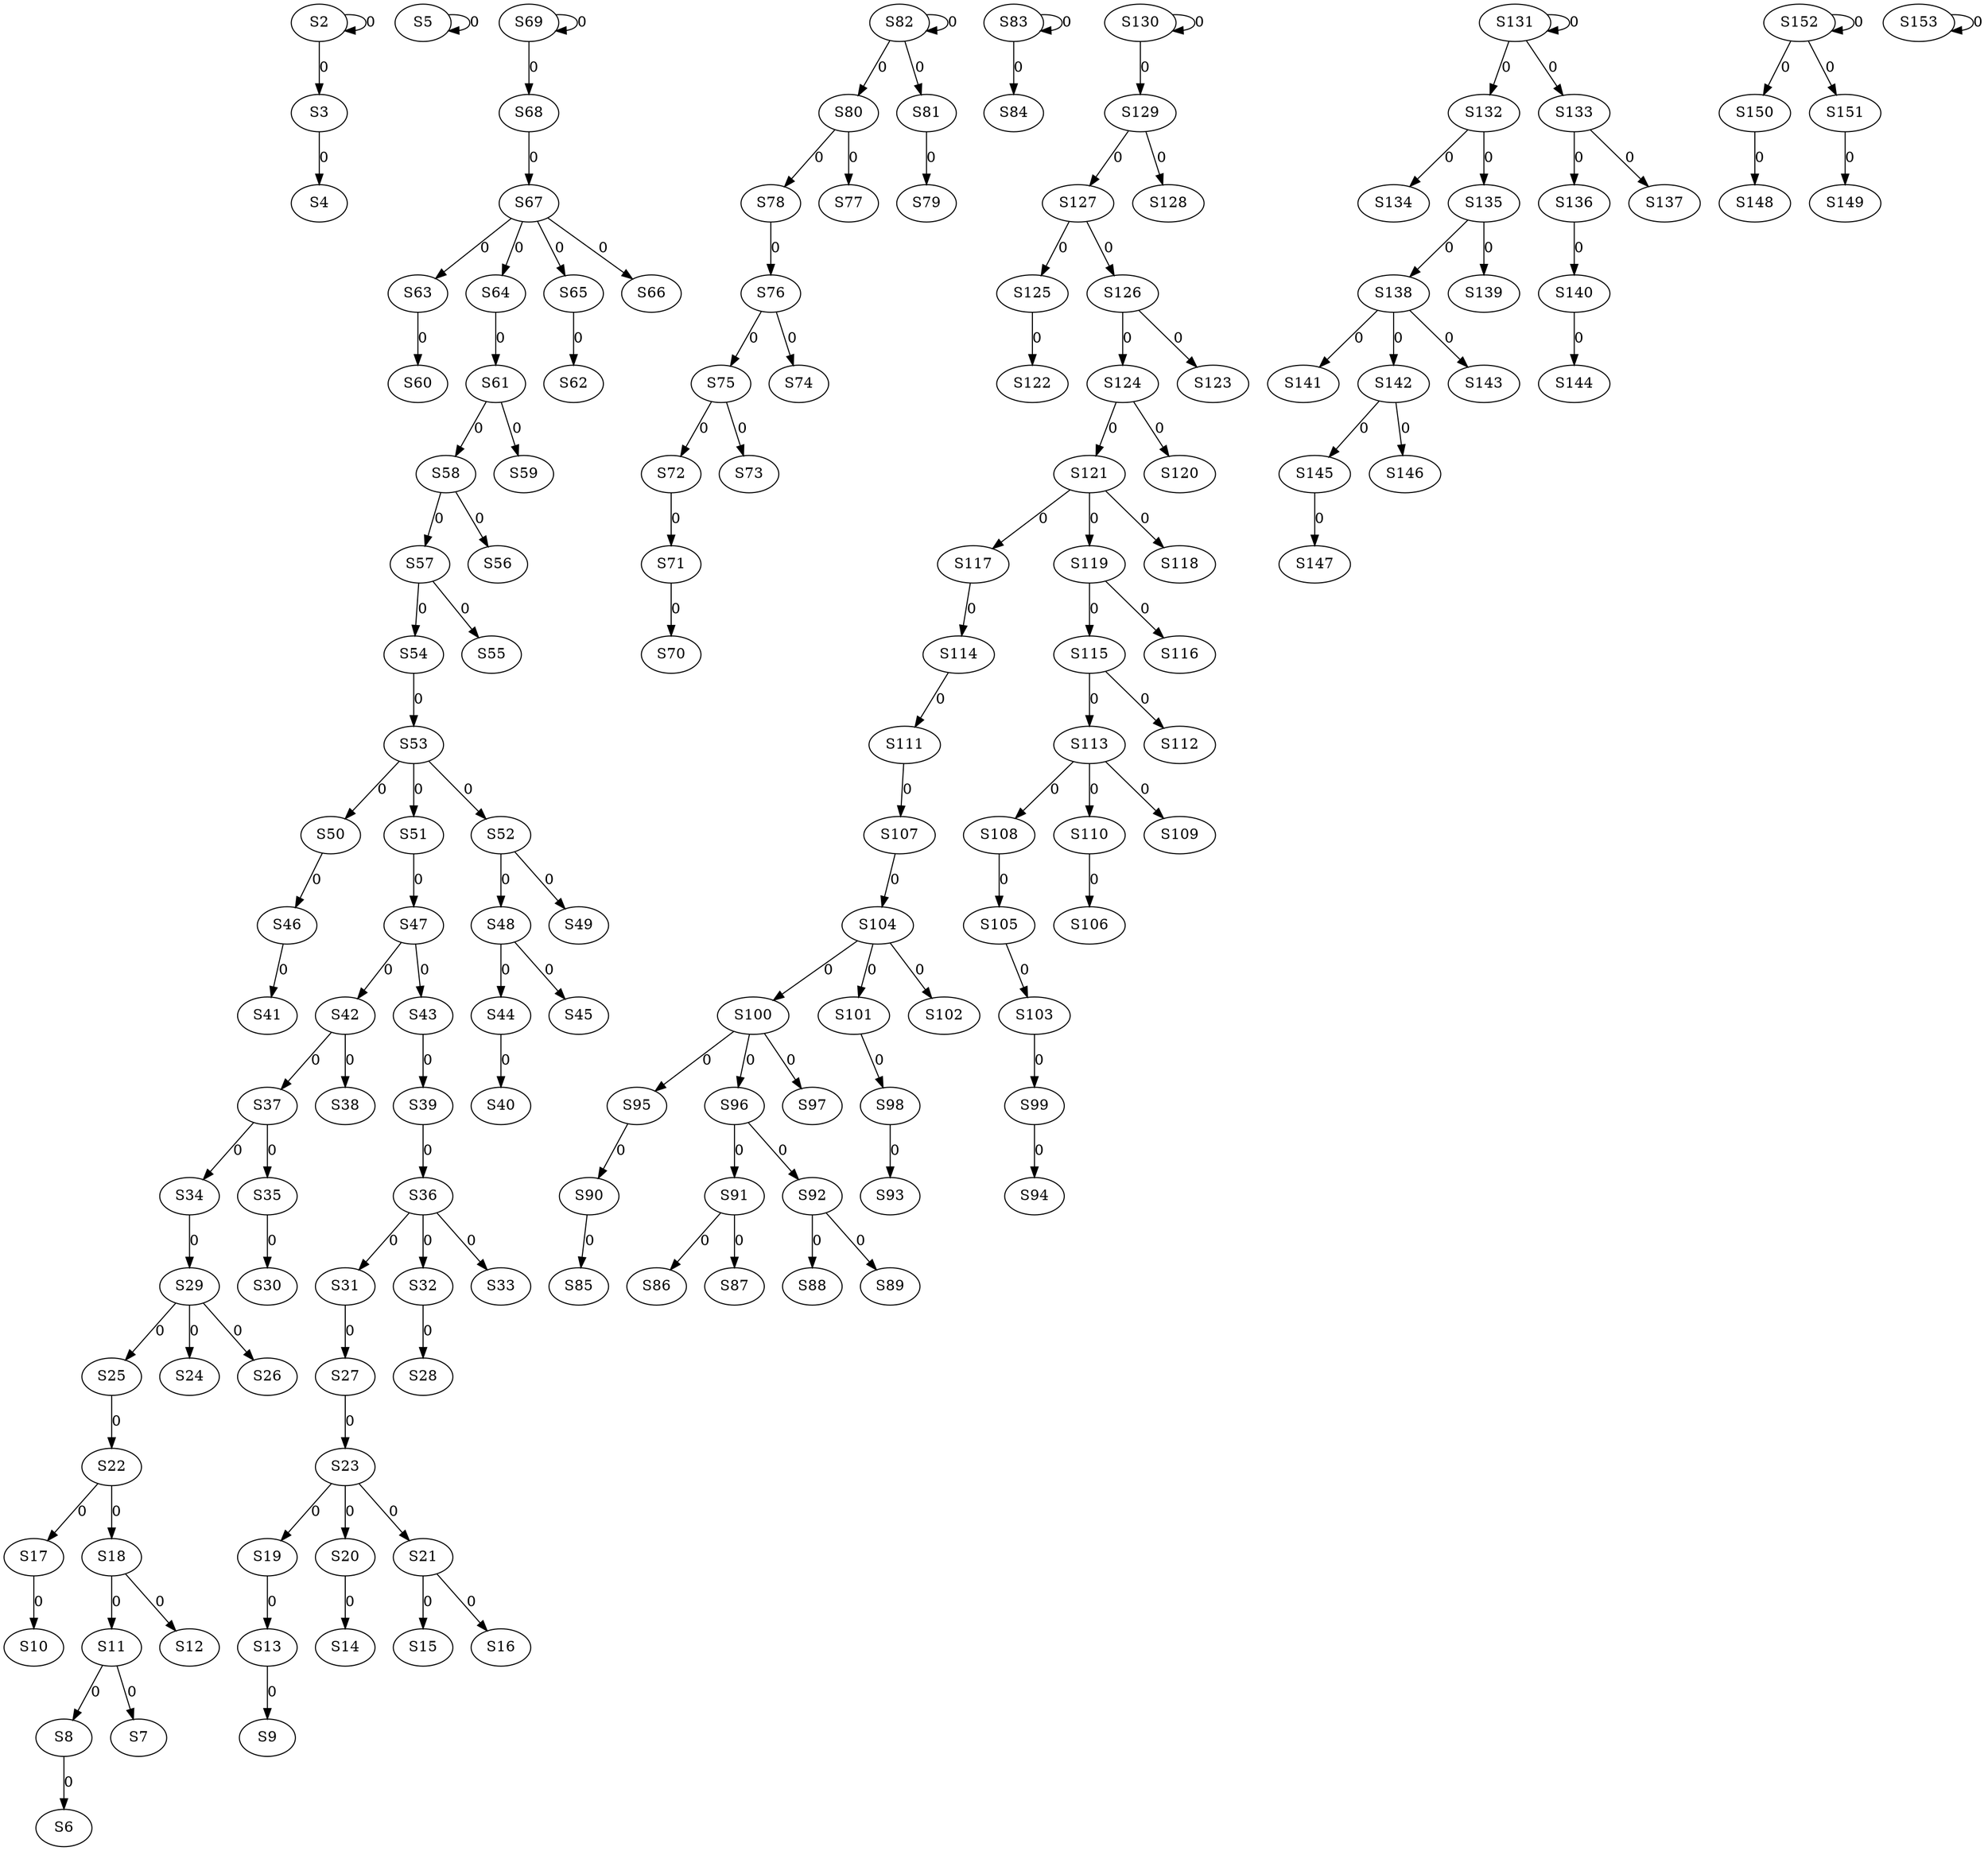 strict digraph {
	S2 -> S2 [ label = 0 ];
	S2 -> S3 [ label = 0 ];
	S3 -> S4 [ label = 0 ];
	S5 -> S5 [ label = 0 ];
	S8 -> S6 [ label = 0 ];
	S11 -> S7 [ label = 0 ];
	S11 -> S8 [ label = 0 ];
	S13 -> S9 [ label = 0 ];
	S17 -> S10 [ label = 0 ];
	S18 -> S11 [ label = 0 ];
	S18 -> S12 [ label = 0 ];
	S19 -> S13 [ label = 0 ];
	S20 -> S14 [ label = 0 ];
	S21 -> S15 [ label = 0 ];
	S21 -> S16 [ label = 0 ];
	S22 -> S17 [ label = 0 ];
	S22 -> S18 [ label = 0 ];
	S23 -> S19 [ label = 0 ];
	S23 -> S20 [ label = 0 ];
	S23 -> S21 [ label = 0 ];
	S25 -> S22 [ label = 0 ];
	S27 -> S23 [ label = 0 ];
	S29 -> S24 [ label = 0 ];
	S29 -> S25 [ label = 0 ];
	S29 -> S26 [ label = 0 ];
	S31 -> S27 [ label = 0 ];
	S32 -> S28 [ label = 0 ];
	S34 -> S29 [ label = 0 ];
	S35 -> S30 [ label = 0 ];
	S36 -> S31 [ label = 0 ];
	S36 -> S32 [ label = 0 ];
	S36 -> S33 [ label = 0 ];
	S37 -> S34 [ label = 0 ];
	S37 -> S35 [ label = 0 ];
	S39 -> S36 [ label = 0 ];
	S42 -> S37 [ label = 0 ];
	S42 -> S38 [ label = 0 ];
	S43 -> S39 [ label = 0 ];
	S44 -> S40 [ label = 0 ];
	S46 -> S41 [ label = 0 ];
	S47 -> S42 [ label = 0 ];
	S47 -> S43 [ label = 0 ];
	S48 -> S44 [ label = 0 ];
	S48 -> S45 [ label = 0 ];
	S50 -> S46 [ label = 0 ];
	S51 -> S47 [ label = 0 ];
	S52 -> S48 [ label = 0 ];
	S52 -> S49 [ label = 0 ];
	S53 -> S50 [ label = 0 ];
	S53 -> S51 [ label = 0 ];
	S53 -> S52 [ label = 0 ];
	S54 -> S53 [ label = 0 ];
	S57 -> S54 [ label = 0 ];
	S57 -> S55 [ label = 0 ];
	S58 -> S56 [ label = 0 ];
	S58 -> S57 [ label = 0 ];
	S61 -> S58 [ label = 0 ];
	S61 -> S59 [ label = 0 ];
	S63 -> S60 [ label = 0 ];
	S64 -> S61 [ label = 0 ];
	S65 -> S62 [ label = 0 ];
	S67 -> S63 [ label = 0 ];
	S67 -> S64 [ label = 0 ];
	S67 -> S65 [ label = 0 ];
	S67 -> S66 [ label = 0 ];
	S68 -> S67 [ label = 0 ];
	S69 -> S68 [ label = 0 ];
	S69 -> S69 [ label = 0 ];
	S71 -> S70 [ label = 0 ];
	S72 -> S71 [ label = 0 ];
	S75 -> S72 [ label = 0 ];
	S75 -> S73 [ label = 0 ];
	S76 -> S74 [ label = 0 ];
	S76 -> S75 [ label = 0 ];
	S78 -> S76 [ label = 0 ];
	S80 -> S77 [ label = 0 ];
	S80 -> S78 [ label = 0 ];
	S81 -> S79 [ label = 0 ];
	S82 -> S80 [ label = 0 ];
	S82 -> S81 [ label = 0 ];
	S82 -> S82 [ label = 0 ];
	S83 -> S83 [ label = 0 ];
	S83 -> S84 [ label = 0 ];
	S90 -> S85 [ label = 0 ];
	S91 -> S86 [ label = 0 ];
	S91 -> S87 [ label = 0 ];
	S92 -> S88 [ label = 0 ];
	S92 -> S89 [ label = 0 ];
	S95 -> S90 [ label = 0 ];
	S96 -> S91 [ label = 0 ];
	S96 -> S92 [ label = 0 ];
	S98 -> S93 [ label = 0 ];
	S99 -> S94 [ label = 0 ];
	S100 -> S95 [ label = 0 ];
	S100 -> S96 [ label = 0 ];
	S100 -> S97 [ label = 0 ];
	S101 -> S98 [ label = 0 ];
	S103 -> S99 [ label = 0 ];
	S104 -> S100 [ label = 0 ];
	S104 -> S101 [ label = 0 ];
	S104 -> S102 [ label = 0 ];
	S105 -> S103 [ label = 0 ];
	S107 -> S104 [ label = 0 ];
	S108 -> S105 [ label = 0 ];
	S110 -> S106 [ label = 0 ];
	S111 -> S107 [ label = 0 ];
	S113 -> S108 [ label = 0 ];
	S113 -> S109 [ label = 0 ];
	S113 -> S110 [ label = 0 ];
	S114 -> S111 [ label = 0 ];
	S115 -> S112 [ label = 0 ];
	S115 -> S113 [ label = 0 ];
	S117 -> S114 [ label = 0 ];
	S119 -> S115 [ label = 0 ];
	S119 -> S116 [ label = 0 ];
	S121 -> S117 [ label = 0 ];
	S121 -> S118 [ label = 0 ];
	S121 -> S119 [ label = 0 ];
	S124 -> S120 [ label = 0 ];
	S124 -> S121 [ label = 0 ];
	S125 -> S122 [ label = 0 ];
	S126 -> S123 [ label = 0 ];
	S126 -> S124 [ label = 0 ];
	S127 -> S125 [ label = 0 ];
	S127 -> S126 [ label = 0 ];
	S129 -> S127 [ label = 0 ];
	S129 -> S128 [ label = 0 ];
	S130 -> S129 [ label = 0 ];
	S130 -> S130 [ label = 0 ];
	S131 -> S131 [ label = 0 ];
	S131 -> S132 [ label = 0 ];
	S131 -> S133 [ label = 0 ];
	S132 -> S134 [ label = 0 ];
	S132 -> S135 [ label = 0 ];
	S133 -> S136 [ label = 0 ];
	S133 -> S137 [ label = 0 ];
	S135 -> S138 [ label = 0 ];
	S135 -> S139 [ label = 0 ];
	S136 -> S140 [ label = 0 ];
	S138 -> S141 [ label = 0 ];
	S138 -> S142 [ label = 0 ];
	S138 -> S143 [ label = 0 ];
	S140 -> S144 [ label = 0 ];
	S142 -> S145 [ label = 0 ];
	S142 -> S146 [ label = 0 ];
	S145 -> S147 [ label = 0 ];
	S150 -> S148 [ label = 0 ];
	S151 -> S149 [ label = 0 ];
	S152 -> S150 [ label = 0 ];
	S152 -> S151 [ label = 0 ];
	S152 -> S152 [ label = 0 ];
	S153 -> S153 [ label = 0 ];
}